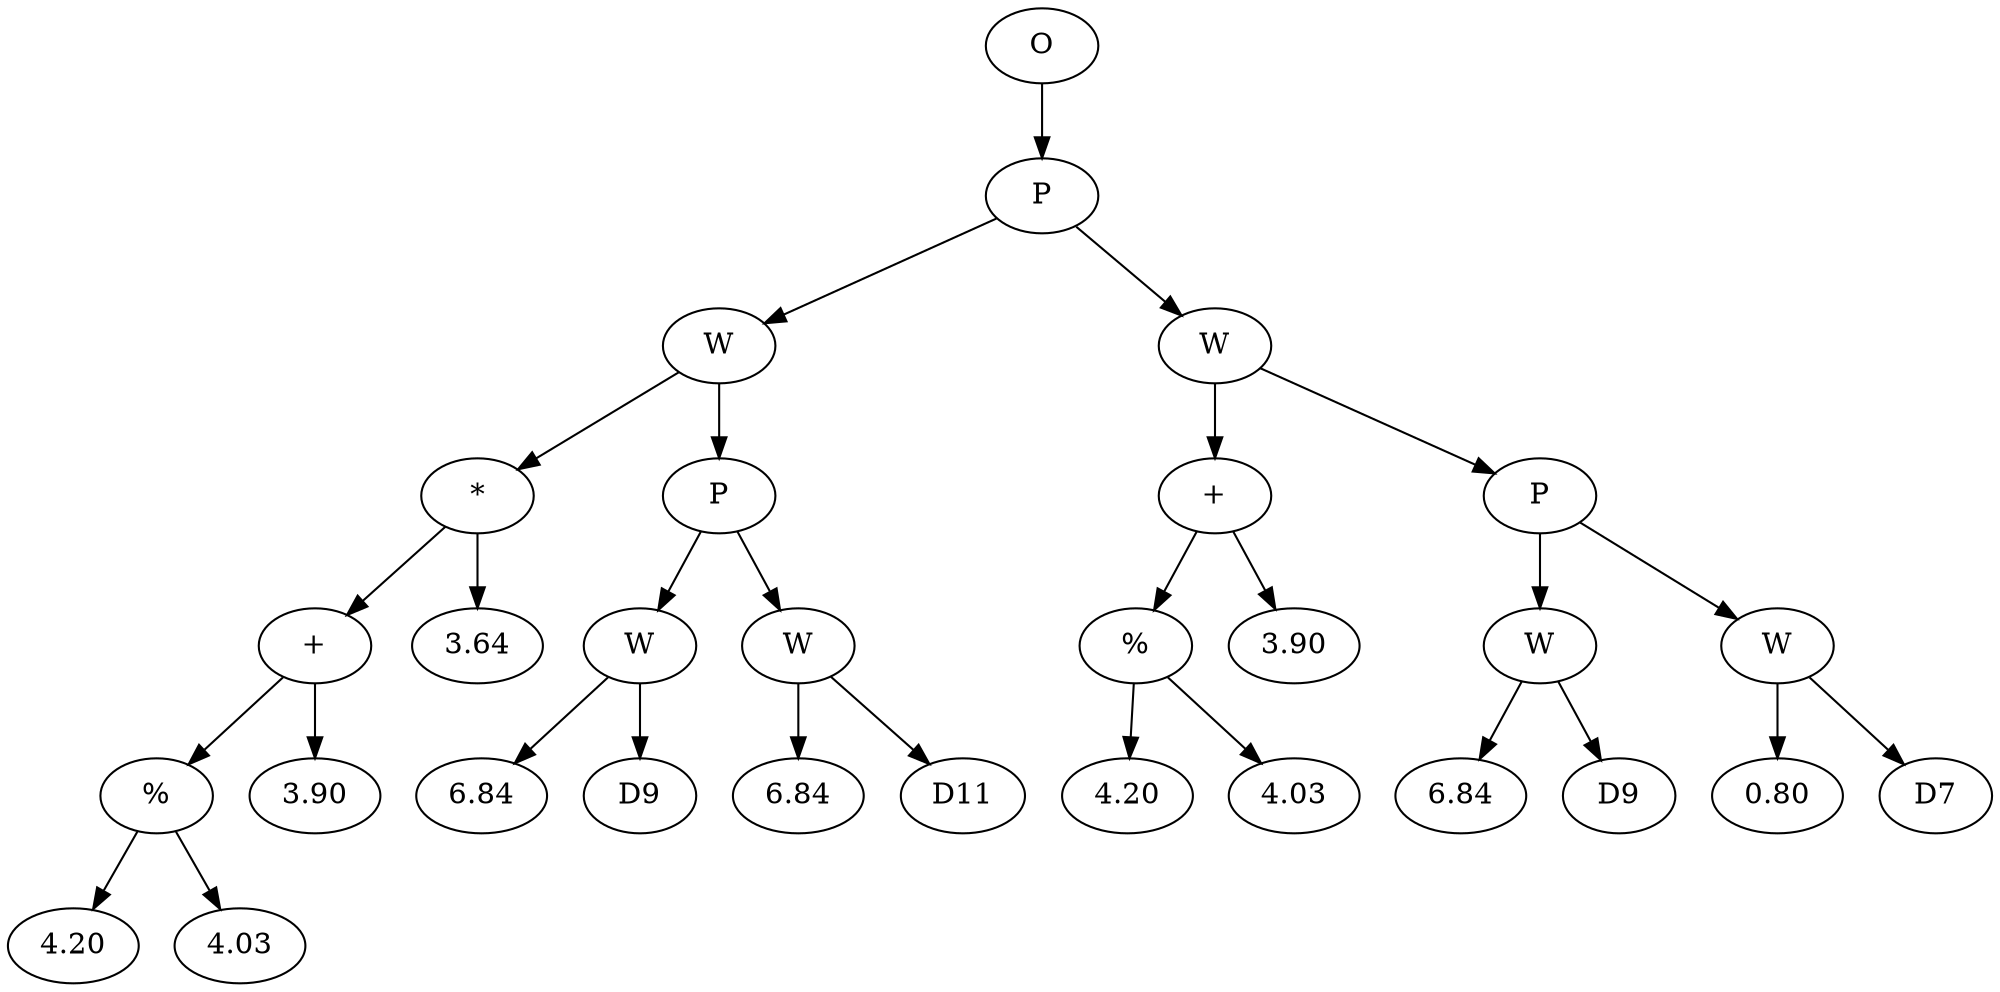 // Tree
digraph {
	2518050 [label=O]
	2518051 [label=P]
	2518050 -> 2518051
	2518052 [label=W]
	2518051 -> 2518052
	2518053 [label="*"]
	2518052 -> 2518053
	2518054 [label="+"]
	2518053 -> 2518054
	2518055 [label="%"]
	2518054 -> 2518055
	2518056 [label=4.20]
	2518055 -> 2518056
	2518057 [label=4.03]
	2518055 -> 2518057
	2518058 [label=3.90]
	2518054 -> 2518058
	2518059 [label=3.64]
	2518053 -> 2518059
	2518060 [label=P]
	2518052 -> 2518060
	2518061 [label=W]
	2518060 -> 2518061
	2518062 [label=6.84]
	2518061 -> 2518062
	2518063 [label=D9]
	2518061 -> 2518063
	2518064 [label=W]
	2518060 -> 2518064
	2518065 [label=6.84]
	2518064 -> 2518065
	2518066 [label=D11]
	2518064 -> 2518066
	2518067 [label=W]
	2518051 -> 2518067
	2518068 [label="+"]
	2518067 -> 2518068
	2518069 [label="%"]
	2518068 -> 2518069
	2518070 [label=4.20]
	2518069 -> 2518070
	2518071 [label=4.03]
	2518069 -> 2518071
	2518072 [label=3.90]
	2518068 -> 2518072
	2518073 [label=P]
	2518067 -> 2518073
	2518074 [label=W]
	2518073 -> 2518074
	2518075 [label=6.84]
	2518074 -> 2518075
	2518076 [label=D9]
	2518074 -> 2518076
	2518077 [label=W]
	2518073 -> 2518077
	2518078 [label=0.80]
	2518077 -> 2518078
	2518079 [label=D7]
	2518077 -> 2518079
}
